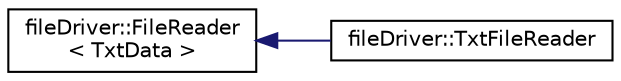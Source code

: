 digraph "Graphical Class Hierarchy"
{
 // LATEX_PDF_SIZE
  edge [fontname="Helvetica",fontsize="10",labelfontname="Helvetica",labelfontsize="10"];
  node [fontname="Helvetica",fontsize="10",shape=record];
  rankdir="LR";
  Node0 [label="fileDriver::FileReader\l\< TxtData \>",height=0.2,width=0.4,color="black", fillcolor="white", style="filled",URL="$classfileDriver_1_1FileReader.html",tooltip=" "];
  Node0 -> Node1 [dir="back",color="midnightblue",fontsize="10",style="solid",fontname="Helvetica"];
  Node1 [label="fileDriver::TxtFileReader",height=0.2,width=0.4,color="black", fillcolor="white", style="filled",URL="$classfileDriver_1_1TxtFileReader.html",tooltip="テキストファイル読み込みクラス"];
}
